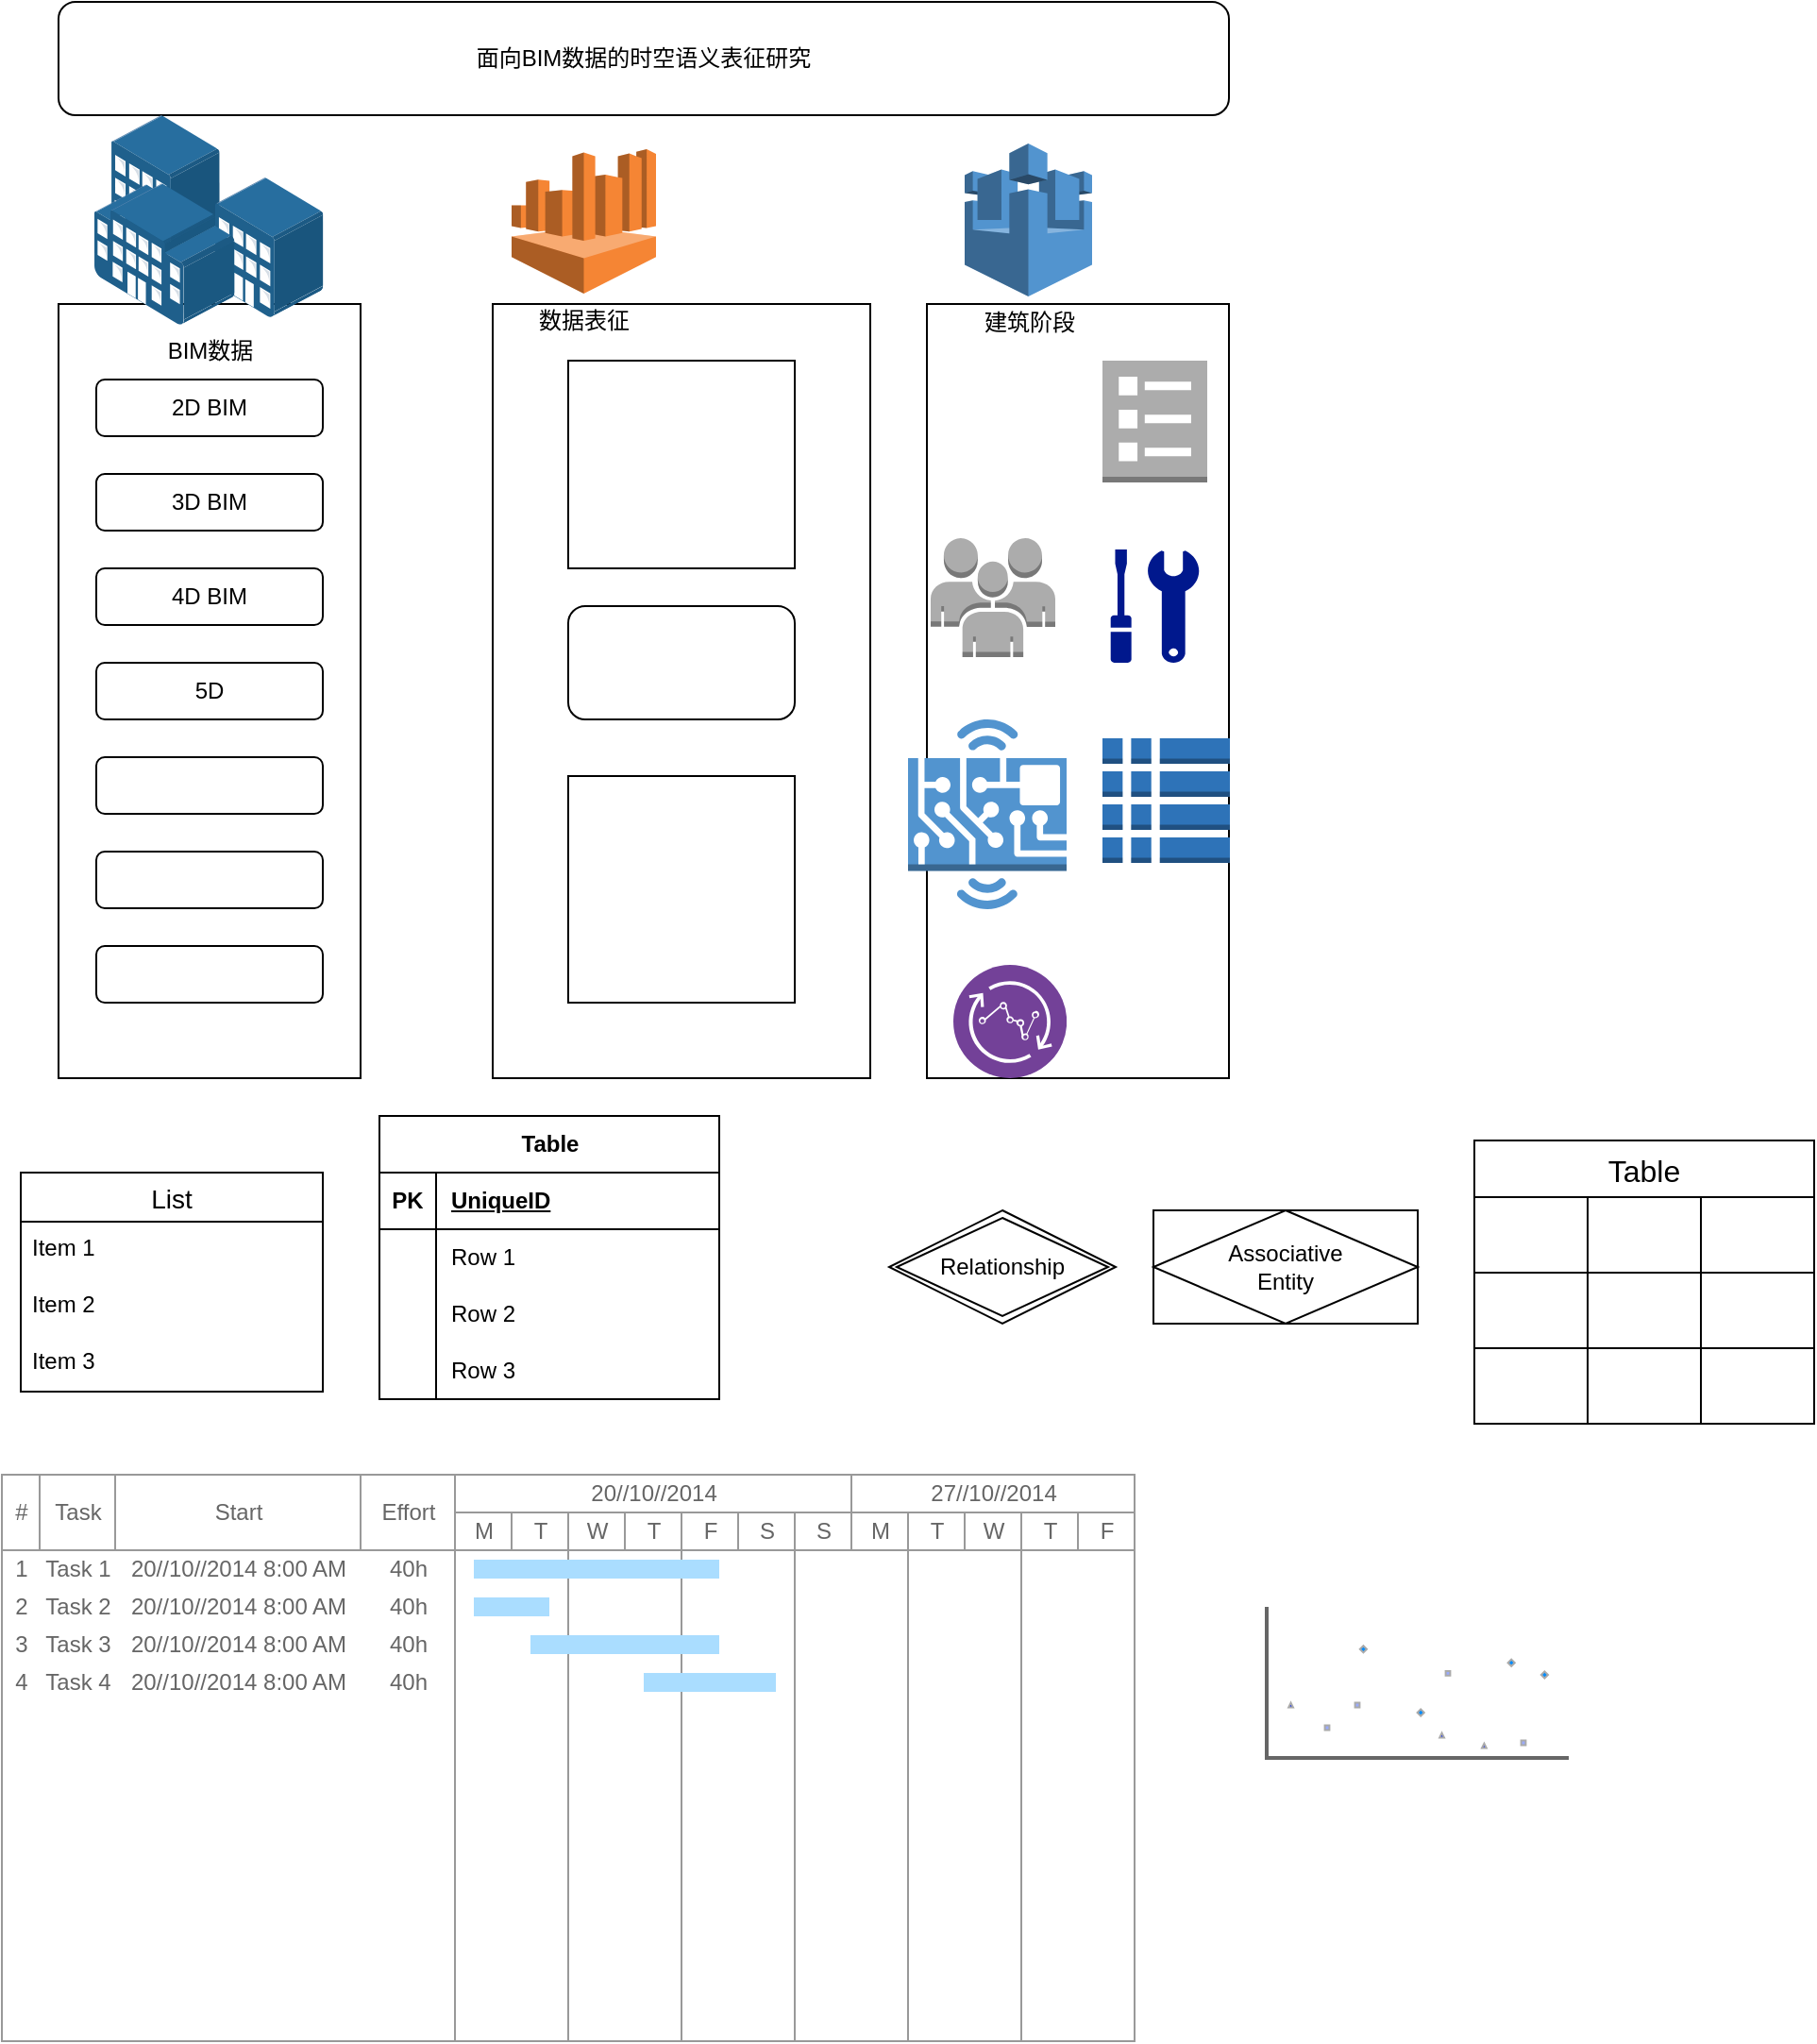 <mxfile version="24.9.2">
  <diagram name="第 1 页" id="ZfpuJcAWG4KoZAY-R3oi">
    <mxGraphModel dx="954" dy="546" grid="1" gridSize="10" guides="1" tooltips="1" connect="1" arrows="1" fold="1" page="1" pageScale="1" pageWidth="827" pageHeight="1169" math="0" shadow="0">
      <root>
        <mxCell id="0" />
        <mxCell id="1" parent="0" />
        <mxCell id="s33GEvEaxMYmXVZrxAXG-1" value="" style="rounded=0;whiteSpace=wrap;html=1;" parent="1" vertex="1">
          <mxGeometry x="100" y="220" width="160" height="410" as="geometry" />
        </mxCell>
        <mxCell id="s33GEvEaxMYmXVZrxAXG-2" value="面向BIM数据的时空语义表征研究" style="rounded=1;whiteSpace=wrap;html=1;" parent="1" vertex="1">
          <mxGeometry x="100" y="60" width="620" height="60" as="geometry" />
        </mxCell>
        <mxCell id="s33GEvEaxMYmXVZrxAXG-3" value="" style="rounded=0;whiteSpace=wrap;html=1;" parent="1" vertex="1">
          <mxGeometry x="330" y="220" width="200" height="410" as="geometry" />
        </mxCell>
        <mxCell id="s33GEvEaxMYmXVZrxAXG-4" value="" style="rounded=0;whiteSpace=wrap;html=1;" parent="1" vertex="1">
          <mxGeometry x="560" y="220" width="160" height="410" as="geometry" />
        </mxCell>
        <mxCell id="s33GEvEaxMYmXVZrxAXG-5" value="2D BIM" style="rounded=1;whiteSpace=wrap;html=1;" parent="1" vertex="1">
          <mxGeometry x="120" y="260" width="120" height="30" as="geometry" />
        </mxCell>
        <mxCell id="s33GEvEaxMYmXVZrxAXG-6" value="3D BIM" style="rounded=1;whiteSpace=wrap;html=1;" parent="1" vertex="1">
          <mxGeometry x="120" y="310" width="120" height="30" as="geometry" />
        </mxCell>
        <mxCell id="s33GEvEaxMYmXVZrxAXG-7" value="4D BIM" style="rounded=1;whiteSpace=wrap;html=1;" parent="1" vertex="1">
          <mxGeometry x="120" y="360" width="120" height="30" as="geometry" />
        </mxCell>
        <mxCell id="s33GEvEaxMYmXVZrxAXG-8" value="5D" style="rounded=1;whiteSpace=wrap;html=1;" parent="1" vertex="1">
          <mxGeometry x="120" y="410" width="120" height="30" as="geometry" />
        </mxCell>
        <mxCell id="s33GEvEaxMYmXVZrxAXG-9" value="" style="rounded=1;whiteSpace=wrap;html=1;" parent="1" vertex="1">
          <mxGeometry x="120" y="460" width="120" height="30" as="geometry" />
        </mxCell>
        <mxCell id="s33GEvEaxMYmXVZrxAXG-10" value="" style="rounded=1;whiteSpace=wrap;html=1;" parent="1" vertex="1">
          <mxGeometry x="120" y="510" width="120" height="30" as="geometry" />
        </mxCell>
        <mxCell id="s33GEvEaxMYmXVZrxAXG-11" value="" style="rounded=1;whiteSpace=wrap;html=1;" parent="1" vertex="1">
          <mxGeometry x="120" y="560" width="120" height="30" as="geometry" />
        </mxCell>
        <mxCell id="s33GEvEaxMYmXVZrxAXG-12" value="" style="rounded=0;whiteSpace=wrap;html=1;" parent="1" vertex="1">
          <mxGeometry x="370" y="250" width="120" height="110" as="geometry" />
        </mxCell>
        <mxCell id="s33GEvEaxMYmXVZrxAXG-13" value="" style="rounded=0;whiteSpace=wrap;html=1;" parent="1" vertex="1">
          <mxGeometry x="370" y="470" width="120" height="120" as="geometry" />
        </mxCell>
        <mxCell id="s33GEvEaxMYmXVZrxAXG-14" value="" style="rounded=1;whiteSpace=wrap;html=1;" parent="1" vertex="1">
          <mxGeometry x="370" y="380" width="120" height="60" as="geometry" />
        </mxCell>
        <mxCell id="s33GEvEaxMYmXVZrxAXG-15" value="Associative&#xa;Entity" style="shape=associativeEntity;whiteSpace=wrap;html=1;align=center;" parent="1" vertex="1">
          <mxGeometry x="680" y="700" width="140" height="60" as="geometry" />
        </mxCell>
        <mxCell id="s33GEvEaxMYmXVZrxAXG-16" value="Relationship" style="shape=rhombus;double=1;perimeter=rhombusPerimeter;whiteSpace=wrap;html=1;align=center;" parent="1" vertex="1">
          <mxGeometry x="540" y="700" width="120" height="60" as="geometry" />
        </mxCell>
        <mxCell id="s33GEvEaxMYmXVZrxAXG-17" value="Table" style="shape=table;startSize=30;container=1;collapsible=1;childLayout=tableLayout;fixedRows=1;rowLines=0;fontStyle=1;align=center;resizeLast=1;html=1;" parent="1" vertex="1">
          <mxGeometry x="270" y="650" width="180" height="150" as="geometry" />
        </mxCell>
        <mxCell id="s33GEvEaxMYmXVZrxAXG-18" value="" style="shape=tableRow;horizontal=0;startSize=0;swimlaneHead=0;swimlaneBody=0;fillColor=none;collapsible=0;dropTarget=0;points=[[0,0.5],[1,0.5]];portConstraint=eastwest;top=0;left=0;right=0;bottom=1;" parent="s33GEvEaxMYmXVZrxAXG-17" vertex="1">
          <mxGeometry y="30" width="180" height="30" as="geometry" />
        </mxCell>
        <mxCell id="s33GEvEaxMYmXVZrxAXG-19" value="PK" style="shape=partialRectangle;connectable=0;fillColor=none;top=0;left=0;bottom=0;right=0;fontStyle=1;overflow=hidden;whiteSpace=wrap;html=1;" parent="s33GEvEaxMYmXVZrxAXG-18" vertex="1">
          <mxGeometry width="30" height="30" as="geometry">
            <mxRectangle width="30" height="30" as="alternateBounds" />
          </mxGeometry>
        </mxCell>
        <mxCell id="s33GEvEaxMYmXVZrxAXG-20" value="UniqueID" style="shape=partialRectangle;connectable=0;fillColor=none;top=0;left=0;bottom=0;right=0;align=left;spacingLeft=6;fontStyle=5;overflow=hidden;whiteSpace=wrap;html=1;" parent="s33GEvEaxMYmXVZrxAXG-18" vertex="1">
          <mxGeometry x="30" width="150" height="30" as="geometry">
            <mxRectangle width="150" height="30" as="alternateBounds" />
          </mxGeometry>
        </mxCell>
        <mxCell id="s33GEvEaxMYmXVZrxAXG-21" value="" style="shape=tableRow;horizontal=0;startSize=0;swimlaneHead=0;swimlaneBody=0;fillColor=none;collapsible=0;dropTarget=0;points=[[0,0.5],[1,0.5]];portConstraint=eastwest;top=0;left=0;right=0;bottom=0;" parent="s33GEvEaxMYmXVZrxAXG-17" vertex="1">
          <mxGeometry y="60" width="180" height="30" as="geometry" />
        </mxCell>
        <mxCell id="s33GEvEaxMYmXVZrxAXG-22" value="" style="shape=partialRectangle;connectable=0;fillColor=none;top=0;left=0;bottom=0;right=0;editable=1;overflow=hidden;whiteSpace=wrap;html=1;" parent="s33GEvEaxMYmXVZrxAXG-21" vertex="1">
          <mxGeometry width="30" height="30" as="geometry">
            <mxRectangle width="30" height="30" as="alternateBounds" />
          </mxGeometry>
        </mxCell>
        <mxCell id="s33GEvEaxMYmXVZrxAXG-23" value="Row 1" style="shape=partialRectangle;connectable=0;fillColor=none;top=0;left=0;bottom=0;right=0;align=left;spacingLeft=6;overflow=hidden;whiteSpace=wrap;html=1;" parent="s33GEvEaxMYmXVZrxAXG-21" vertex="1">
          <mxGeometry x="30" width="150" height="30" as="geometry">
            <mxRectangle width="150" height="30" as="alternateBounds" />
          </mxGeometry>
        </mxCell>
        <mxCell id="s33GEvEaxMYmXVZrxAXG-24" value="" style="shape=tableRow;horizontal=0;startSize=0;swimlaneHead=0;swimlaneBody=0;fillColor=none;collapsible=0;dropTarget=0;points=[[0,0.5],[1,0.5]];portConstraint=eastwest;top=0;left=0;right=0;bottom=0;" parent="s33GEvEaxMYmXVZrxAXG-17" vertex="1">
          <mxGeometry y="90" width="180" height="30" as="geometry" />
        </mxCell>
        <mxCell id="s33GEvEaxMYmXVZrxAXG-25" value="" style="shape=partialRectangle;connectable=0;fillColor=none;top=0;left=0;bottom=0;right=0;editable=1;overflow=hidden;whiteSpace=wrap;html=1;" parent="s33GEvEaxMYmXVZrxAXG-24" vertex="1">
          <mxGeometry width="30" height="30" as="geometry">
            <mxRectangle width="30" height="30" as="alternateBounds" />
          </mxGeometry>
        </mxCell>
        <mxCell id="s33GEvEaxMYmXVZrxAXG-26" value="Row 2" style="shape=partialRectangle;connectable=0;fillColor=none;top=0;left=0;bottom=0;right=0;align=left;spacingLeft=6;overflow=hidden;whiteSpace=wrap;html=1;" parent="s33GEvEaxMYmXVZrxAXG-24" vertex="1">
          <mxGeometry x="30" width="150" height="30" as="geometry">
            <mxRectangle width="150" height="30" as="alternateBounds" />
          </mxGeometry>
        </mxCell>
        <mxCell id="s33GEvEaxMYmXVZrxAXG-27" value="" style="shape=tableRow;horizontal=0;startSize=0;swimlaneHead=0;swimlaneBody=0;fillColor=none;collapsible=0;dropTarget=0;points=[[0,0.5],[1,0.5]];portConstraint=eastwest;top=0;left=0;right=0;bottom=0;" parent="s33GEvEaxMYmXVZrxAXG-17" vertex="1">
          <mxGeometry y="120" width="180" height="30" as="geometry" />
        </mxCell>
        <mxCell id="s33GEvEaxMYmXVZrxAXG-28" value="" style="shape=partialRectangle;connectable=0;fillColor=none;top=0;left=0;bottom=0;right=0;editable=1;overflow=hidden;whiteSpace=wrap;html=1;" parent="s33GEvEaxMYmXVZrxAXG-27" vertex="1">
          <mxGeometry width="30" height="30" as="geometry">
            <mxRectangle width="30" height="30" as="alternateBounds" />
          </mxGeometry>
        </mxCell>
        <mxCell id="s33GEvEaxMYmXVZrxAXG-29" value="Row 3" style="shape=partialRectangle;connectable=0;fillColor=none;top=0;left=0;bottom=0;right=0;align=left;spacingLeft=6;overflow=hidden;whiteSpace=wrap;html=1;" parent="s33GEvEaxMYmXVZrxAXG-27" vertex="1">
          <mxGeometry x="30" width="150" height="30" as="geometry">
            <mxRectangle width="150" height="30" as="alternateBounds" />
          </mxGeometry>
        </mxCell>
        <mxCell id="s33GEvEaxMYmXVZrxAXG-30" value="List" style="swimlane;fontStyle=0;childLayout=stackLayout;horizontal=1;startSize=26;horizontalStack=0;resizeParent=1;resizeParentMax=0;resizeLast=0;collapsible=1;marginBottom=0;align=center;fontSize=14;" parent="1" vertex="1">
          <mxGeometry x="80" y="680" width="160" height="116" as="geometry" />
        </mxCell>
        <mxCell id="s33GEvEaxMYmXVZrxAXG-31" value="Item 1" style="text;strokeColor=none;fillColor=none;spacingLeft=4;spacingRight=4;overflow=hidden;rotatable=0;points=[[0,0.5],[1,0.5]];portConstraint=eastwest;fontSize=12;whiteSpace=wrap;html=1;" parent="s33GEvEaxMYmXVZrxAXG-30" vertex="1">
          <mxGeometry y="26" width="160" height="30" as="geometry" />
        </mxCell>
        <mxCell id="s33GEvEaxMYmXVZrxAXG-32" value="Item 2" style="text;strokeColor=none;fillColor=none;spacingLeft=4;spacingRight=4;overflow=hidden;rotatable=0;points=[[0,0.5],[1,0.5]];portConstraint=eastwest;fontSize=12;whiteSpace=wrap;html=1;" parent="s33GEvEaxMYmXVZrxAXG-30" vertex="1">
          <mxGeometry y="56" width="160" height="30" as="geometry" />
        </mxCell>
        <mxCell id="s33GEvEaxMYmXVZrxAXG-33" value="Item 3" style="text;strokeColor=none;fillColor=none;spacingLeft=4;spacingRight=4;overflow=hidden;rotatable=0;points=[[0,0.5],[1,0.5]];portConstraint=eastwest;fontSize=12;whiteSpace=wrap;html=1;" parent="s33GEvEaxMYmXVZrxAXG-30" vertex="1">
          <mxGeometry y="86" width="160" height="30" as="geometry" />
        </mxCell>
        <mxCell id="s33GEvEaxMYmXVZrxAXG-34" value="" style="verticalLabelPosition=bottom;shadow=0;dashed=0;align=center;html=1;verticalAlign=top;strokeWidth=1;shape=mxgraph.mockup.graphics.plotChart;strokeColor=none;strokeColor2=#aaaaaa;strokeColor3=#666666;fillColor2=#99aaff,#0022ff,#008cff;" parent="1" vertex="1">
          <mxGeometry x="740" y="910" width="160" height="80" as="geometry" />
        </mxCell>
        <mxCell id="s33GEvEaxMYmXVZrxAXG-35" value="" style="strokeWidth=1;shadow=0;dashed=0;align=center;html=1;shape=mxgraph.mockup.graphics.rrect;rSize=0;strokeColor=#999999;" parent="1" vertex="1">
          <mxGeometry x="70" y="840" width="600" height="300" as="geometry" />
        </mxCell>
        <mxCell id="s33GEvEaxMYmXVZrxAXG-36" value="#" style="strokeColor=inherit;fillColor=inherit;gradientColor=inherit;strokeWidth=1;shadow=0;dashed=0;align=center;html=1;shape=mxgraph.mockup.graphics.rrect;rSize=0;fontColor=#666666;" parent="s33GEvEaxMYmXVZrxAXG-35" vertex="1">
          <mxGeometry width="20" height="40" as="geometry" />
        </mxCell>
        <mxCell id="s33GEvEaxMYmXVZrxAXG-37" value="Task" style="strokeColor=inherit;fillColor=inherit;gradientColor=inherit;strokeWidth=1;shadow=0;dashed=0;align=center;html=1;shape=mxgraph.mockup.graphics.rrect;rSize=0;fontColor=#666666;" parent="s33GEvEaxMYmXVZrxAXG-35" vertex="1">
          <mxGeometry x="20" width="40" height="40" as="geometry" />
        </mxCell>
        <mxCell id="s33GEvEaxMYmXVZrxAXG-38" value="Start" style="strokeColor=inherit;fillColor=inherit;gradientColor=inherit;strokeWidth=1;shadow=0;dashed=0;align=center;html=1;shape=mxgraph.mockup.graphics.rrect;rSize=0;fontColor=#666666;" parent="s33GEvEaxMYmXVZrxAXG-35" vertex="1">
          <mxGeometry x="60" width="130" height="40" as="geometry" />
        </mxCell>
        <mxCell id="s33GEvEaxMYmXVZrxAXG-39" value="Effort" style="strokeColor=inherit;fillColor=inherit;gradientColor=inherit;strokeWidth=1;shadow=0;dashed=0;align=center;html=1;shape=mxgraph.mockup.graphics.rrect;rSize=0;fontColor=#666666;" parent="s33GEvEaxMYmXVZrxAXG-35" vertex="1">
          <mxGeometry x="190" width="50" height="40" as="geometry" />
        </mxCell>
        <mxCell id="s33GEvEaxMYmXVZrxAXG-40" value="20//10//2014" style="strokeColor=inherit;fillColor=inherit;gradientColor=inherit;strokeWidth=1;shadow=0;dashed=0;align=center;html=1;shape=mxgraph.mockup.graphics.rrect;rSize=0;fontColor=#666666;" parent="s33GEvEaxMYmXVZrxAXG-35" vertex="1">
          <mxGeometry x="240" width="210" height="20" as="geometry" />
        </mxCell>
        <mxCell id="s33GEvEaxMYmXVZrxAXG-41" value="27//10//2014" style="strokeColor=inherit;fillColor=inherit;gradientColor=inherit;strokeWidth=1;shadow=0;dashed=0;align=center;html=1;shape=mxgraph.mockup.graphics.rrect;rSize=0;fontColor=#666666;" parent="s33GEvEaxMYmXVZrxAXG-35" vertex="1">
          <mxGeometry x="450" width="150" height="20" as="geometry" />
        </mxCell>
        <mxCell id="s33GEvEaxMYmXVZrxAXG-42" value="M" style="strokeColor=inherit;fillColor=inherit;gradientColor=inherit;strokeWidth=1;shadow=0;dashed=0;align=center;html=1;shape=mxgraph.mockup.graphics.rrect;rSize=0;;fontColor=#666666;" parent="s33GEvEaxMYmXVZrxAXG-35" vertex="1">
          <mxGeometry x="240" y="20" width="30" height="20" as="geometry" />
        </mxCell>
        <mxCell id="s33GEvEaxMYmXVZrxAXG-43" value="T" style="strokeColor=inherit;fillColor=inherit;gradientColor=inherit;strokeWidth=1;shadow=0;dashed=0;align=center;html=1;shape=mxgraph.mockup.graphics.rrect;rSize=0;fontColor=#666666;" parent="s33GEvEaxMYmXVZrxAXG-35" vertex="1">
          <mxGeometry x="270" y="20" width="30" height="20" as="geometry" />
        </mxCell>
        <mxCell id="s33GEvEaxMYmXVZrxAXG-44" value="W" style="strokeColor=inherit;fillColor=inherit;gradientColor=inherit;strokeWidth=1;shadow=0;dashed=0;align=center;html=1;shape=mxgraph.mockup.graphics.rrect;rSize=0;fontColor=#666666;" parent="s33GEvEaxMYmXVZrxAXG-35" vertex="1">
          <mxGeometry x="300" y="20" width="30" height="20" as="geometry" />
        </mxCell>
        <mxCell id="s33GEvEaxMYmXVZrxAXG-45" value="T" style="strokeColor=inherit;fillColor=inherit;gradientColor=inherit;strokeWidth=1;shadow=0;dashed=0;align=center;html=1;shape=mxgraph.mockup.graphics.rrect;rSize=0;fontColor=#666666;" parent="s33GEvEaxMYmXVZrxAXG-35" vertex="1">
          <mxGeometry x="330" y="20" width="30" height="20" as="geometry" />
        </mxCell>
        <mxCell id="s33GEvEaxMYmXVZrxAXG-46" value="F" style="strokeColor=inherit;fillColor=inherit;gradientColor=inherit;strokeWidth=1;shadow=0;dashed=0;align=center;html=1;shape=mxgraph.mockup.graphics.rrect;rSize=0;fontColor=#666666;" parent="s33GEvEaxMYmXVZrxAXG-35" vertex="1">
          <mxGeometry x="360" y="20" width="30" height="20" as="geometry" />
        </mxCell>
        <mxCell id="s33GEvEaxMYmXVZrxAXG-47" value="S" style="strokeColor=inherit;fillColor=inherit;gradientColor=inherit;strokeWidth=1;shadow=0;dashed=0;align=center;html=1;shape=mxgraph.mockup.graphics.rrect;rSize=0;fontColor=#666666;" parent="s33GEvEaxMYmXVZrxAXG-35" vertex="1">
          <mxGeometry x="390" y="20" width="30" height="20" as="geometry" />
        </mxCell>
        <mxCell id="s33GEvEaxMYmXVZrxAXG-48" value="S" style="strokeColor=inherit;fillColor=inherit;gradientColor=inherit;strokeWidth=1;shadow=0;dashed=0;align=center;html=1;shape=mxgraph.mockup.graphics.rrect;rSize=0;fontColor=#666666;" parent="s33GEvEaxMYmXVZrxAXG-35" vertex="1">
          <mxGeometry x="420" y="20" width="30" height="20" as="geometry" />
        </mxCell>
        <mxCell id="s33GEvEaxMYmXVZrxAXG-49" value="M" style="strokeColor=inherit;fillColor=inherit;gradientColor=inherit;strokeWidth=1;shadow=0;dashed=0;align=center;html=1;shape=mxgraph.mockup.graphics.rrect;rSize=0;fontColor=#666666;" parent="s33GEvEaxMYmXVZrxAXG-35" vertex="1">
          <mxGeometry x="450" y="20" width="30" height="20" as="geometry" />
        </mxCell>
        <mxCell id="s33GEvEaxMYmXVZrxAXG-50" value="T" style="strokeColor=inherit;fillColor=inherit;gradientColor=inherit;strokeWidth=1;shadow=0;dashed=0;align=center;html=1;shape=mxgraph.mockup.graphics.rrect;rSize=0;fontColor=#666666;" parent="s33GEvEaxMYmXVZrxAXG-35" vertex="1">
          <mxGeometry x="480" y="20" width="30" height="20" as="geometry" />
        </mxCell>
        <mxCell id="s33GEvEaxMYmXVZrxAXG-51" value="W" style="strokeColor=inherit;fillColor=inherit;gradientColor=inherit;strokeWidth=1;shadow=0;dashed=0;align=center;html=1;shape=mxgraph.mockup.graphics.rrect;rSize=0;fontColor=#666666;" parent="s33GEvEaxMYmXVZrxAXG-35" vertex="1">
          <mxGeometry x="510" y="20" width="30" height="20" as="geometry" />
        </mxCell>
        <mxCell id="s33GEvEaxMYmXVZrxAXG-52" value="T" style="strokeColor=inherit;fillColor=inherit;gradientColor=inherit;strokeWidth=1;shadow=0;dashed=0;align=center;html=1;shape=mxgraph.mockup.graphics.rrect;rSize=0;fontColor=#666666;" parent="s33GEvEaxMYmXVZrxAXG-35" vertex="1">
          <mxGeometry x="540" y="20" width="30" height="20" as="geometry" />
        </mxCell>
        <mxCell id="s33GEvEaxMYmXVZrxAXG-53" value="F" style="strokeColor=inherit;fillColor=inherit;gradientColor=inherit;strokeWidth=1;shadow=0;dashed=0;align=center;html=1;shape=mxgraph.mockup.graphics.rrect;rSize=0;fontColor=#666666;" parent="s33GEvEaxMYmXVZrxAXG-35" vertex="1">
          <mxGeometry x="570" y="20" width="30" height="20" as="geometry" />
        </mxCell>
        <mxCell id="s33GEvEaxMYmXVZrxAXG-54" value="" style="strokeColor=inherit;fillColor=inherit;gradientColor=inherit;strokeWidth=1;shadow=0;dashed=0;align=center;html=1;shape=mxgraph.mockup.graphics.rrect;rSize=0;fontColor=#666666;" parent="s33GEvEaxMYmXVZrxAXG-35" vertex="1">
          <mxGeometry y="40" width="240" height="260" as="geometry" />
        </mxCell>
        <mxCell id="s33GEvEaxMYmXVZrxAXG-55" value="" style="strokeColor=inherit;fillColor=inherit;gradientColor=inherit;strokeWidth=1;shadow=0;dashed=0;align=center;html=1;shape=mxgraph.mockup.graphics.rrect;rSize=0;fontColor=#666666;" parent="s33GEvEaxMYmXVZrxAXG-35" vertex="1">
          <mxGeometry x="240" y="40" width="60" height="260" as="geometry" />
        </mxCell>
        <mxCell id="s33GEvEaxMYmXVZrxAXG-56" value="" style="strokeColor=inherit;fillColor=inherit;gradientColor=inherit;strokeWidth=1;shadow=0;dashed=0;align=center;html=1;shape=mxgraph.mockup.graphics.rrect;rSize=0;fontColor=#666666;" parent="s33GEvEaxMYmXVZrxAXG-35" vertex="1">
          <mxGeometry x="300" y="40" width="60" height="260" as="geometry" />
        </mxCell>
        <mxCell id="s33GEvEaxMYmXVZrxAXG-57" value="" style="strokeColor=inherit;fillColor=inherit;gradientColor=inherit;strokeWidth=1;shadow=0;dashed=0;align=center;html=1;shape=mxgraph.mockup.graphics.rrect;rSize=0;fontColor=#666666;" parent="s33GEvEaxMYmXVZrxAXG-35" vertex="1">
          <mxGeometry x="360" y="40" width="60" height="260" as="geometry" />
        </mxCell>
        <mxCell id="s33GEvEaxMYmXVZrxAXG-58" value="" style="strokeColor=inherit;fillColor=inherit;gradientColor=inherit;strokeWidth=1;shadow=0;dashed=0;align=center;html=1;shape=mxgraph.mockup.graphics.rrect;rSize=0;fontColor=#666666;" parent="s33GEvEaxMYmXVZrxAXG-35" vertex="1">
          <mxGeometry x="420" y="40" width="60" height="260" as="geometry" />
        </mxCell>
        <mxCell id="s33GEvEaxMYmXVZrxAXG-59" value="" style="strokeColor=inherit;fillColor=inherit;gradientColor=inherit;strokeWidth=1;shadow=0;dashed=0;align=center;html=1;shape=mxgraph.mockup.graphics.rrect;rSize=0;fontColor=#666666;" parent="s33GEvEaxMYmXVZrxAXG-35" vertex="1">
          <mxGeometry x="480" y="40" width="60" height="260" as="geometry" />
        </mxCell>
        <mxCell id="s33GEvEaxMYmXVZrxAXG-60" value="" style="strokeColor=inherit;fillColor=inherit;gradientColor=inherit;strokeWidth=1;shadow=0;dashed=0;align=center;html=1;shape=mxgraph.mockup.graphics.rrect;rSize=0;fontColor=#666666;" parent="s33GEvEaxMYmXVZrxAXG-35" vertex="1">
          <mxGeometry x="540" y="40" width="60" height="260" as="geometry" />
        </mxCell>
        <mxCell id="s33GEvEaxMYmXVZrxAXG-61" value="1" style="strokeWidth=1;shadow=0;dashed=0;align=center;html=1;shape=mxgraph.mockup.graphics.anchor;fontColor=#666666;" parent="s33GEvEaxMYmXVZrxAXG-35" vertex="1">
          <mxGeometry y="40" width="20" height="20" as="geometry" />
        </mxCell>
        <mxCell id="s33GEvEaxMYmXVZrxAXG-62" value="Task 1" style="strokeWidth=1;shadow=0;dashed=0;align=center;html=1;shape=mxgraph.mockup.graphics.anchor;fontColor=#666666;" parent="s33GEvEaxMYmXVZrxAXG-35" vertex="1">
          <mxGeometry x="20" y="40" width="40" height="20" as="geometry" />
        </mxCell>
        <mxCell id="s33GEvEaxMYmXVZrxAXG-63" value="20//10//2014 8:00 AM" style="strokeWidth=1;shadow=0;dashed=0;align=center;html=1;shape=mxgraph.mockup.graphics.anchor;fontColor=#666666;" parent="s33GEvEaxMYmXVZrxAXG-35" vertex="1">
          <mxGeometry x="60" y="40" width="130" height="20" as="geometry" />
        </mxCell>
        <mxCell id="s33GEvEaxMYmXVZrxAXG-64" value="40h" style="strokeWidth=1;shadow=0;dashed=0;align=center;html=1;shape=mxgraph.mockup.graphics.anchor;fontColor=#666666;" parent="s33GEvEaxMYmXVZrxAXG-35" vertex="1">
          <mxGeometry x="190" y="40" width="50" height="20" as="geometry" />
        </mxCell>
        <mxCell id="s33GEvEaxMYmXVZrxAXG-65" value="2" style="strokeWidth=1;shadow=0;dashed=0;align=center;html=1;shape=mxgraph.mockup.graphics.anchor;fontColor=#666666;" parent="s33GEvEaxMYmXVZrxAXG-35" vertex="1">
          <mxGeometry y="60" width="20" height="20" as="geometry" />
        </mxCell>
        <mxCell id="s33GEvEaxMYmXVZrxAXG-66" value="Task 2" style="strokeWidth=1;shadow=0;dashed=0;align=center;html=1;shape=mxgraph.mockup.graphics.anchor;fontColor=#666666;" parent="s33GEvEaxMYmXVZrxAXG-35" vertex="1">
          <mxGeometry x="20" y="60" width="40" height="20" as="geometry" />
        </mxCell>
        <mxCell id="s33GEvEaxMYmXVZrxAXG-67" value="20//10//2014 8:00 AM" style="strokeWidth=1;shadow=0;dashed=0;align=center;html=1;shape=mxgraph.mockup.graphics.anchor;fontColor=#666666;" parent="s33GEvEaxMYmXVZrxAXG-35" vertex="1">
          <mxGeometry x="60" y="60" width="130" height="20" as="geometry" />
        </mxCell>
        <mxCell id="s33GEvEaxMYmXVZrxAXG-68" value="40h" style="strokeWidth=1;shadow=0;dashed=0;align=center;html=1;shape=mxgraph.mockup.graphics.anchor;fontColor=#666666;" parent="s33GEvEaxMYmXVZrxAXG-35" vertex="1">
          <mxGeometry x="190" y="60" width="50" height="20" as="geometry" />
        </mxCell>
        <mxCell id="s33GEvEaxMYmXVZrxAXG-69" value="3" style="strokeWidth=1;shadow=0;dashed=0;align=center;html=1;shape=mxgraph.mockup.graphics.anchor;fontColor=#666666;" parent="s33GEvEaxMYmXVZrxAXG-35" vertex="1">
          <mxGeometry y="80" width="20" height="20" as="geometry" />
        </mxCell>
        <mxCell id="s33GEvEaxMYmXVZrxAXG-70" value="Task 3" style="strokeWidth=1;shadow=0;dashed=0;align=center;html=1;shape=mxgraph.mockup.graphics.anchor;fontColor=#666666;" parent="s33GEvEaxMYmXVZrxAXG-35" vertex="1">
          <mxGeometry x="20" y="80" width="40" height="20" as="geometry" />
        </mxCell>
        <mxCell id="s33GEvEaxMYmXVZrxAXG-71" value="20//10//2014 8:00 AM" style="strokeWidth=1;shadow=0;dashed=0;align=center;html=1;shape=mxgraph.mockup.graphics.anchor;fontColor=#666666;" parent="s33GEvEaxMYmXVZrxAXG-35" vertex="1">
          <mxGeometry x="60" y="80" width="130" height="20" as="geometry" />
        </mxCell>
        <mxCell id="s33GEvEaxMYmXVZrxAXG-72" value="40h" style="strokeWidth=1;shadow=0;dashed=0;align=center;html=1;shape=mxgraph.mockup.graphics.anchor;fontColor=#666666;" parent="s33GEvEaxMYmXVZrxAXG-35" vertex="1">
          <mxGeometry x="190" y="80" width="50" height="20" as="geometry" />
        </mxCell>
        <mxCell id="s33GEvEaxMYmXVZrxAXG-73" value="4" style="strokeWidth=1;shadow=0;dashed=0;align=center;html=1;shape=mxgraph.mockup.graphics.anchor;fontColor=#666666;" parent="s33GEvEaxMYmXVZrxAXG-35" vertex="1">
          <mxGeometry y="100" width="20" height="20" as="geometry" />
        </mxCell>
        <mxCell id="s33GEvEaxMYmXVZrxAXG-74" value="Task 4" style="strokeWidth=1;shadow=0;dashed=0;align=center;html=1;shape=mxgraph.mockup.graphics.anchor;fontColor=#666666;" parent="s33GEvEaxMYmXVZrxAXG-35" vertex="1">
          <mxGeometry x="20" y="100" width="40" height="20" as="geometry" />
        </mxCell>
        <mxCell id="s33GEvEaxMYmXVZrxAXG-75" value="20//10//2014 8:00 AM" style="strokeWidth=1;shadow=0;dashed=0;align=center;html=1;shape=mxgraph.mockup.graphics.anchor;fontColor=#666666;" parent="s33GEvEaxMYmXVZrxAXG-35" vertex="1">
          <mxGeometry x="60" y="100" width="130" height="20" as="geometry" />
        </mxCell>
        <mxCell id="s33GEvEaxMYmXVZrxAXG-76" value="40h" style="strokeWidth=1;shadow=0;dashed=0;align=center;html=1;shape=mxgraph.mockup.graphics.anchor;fontColor=#666666;" parent="s33GEvEaxMYmXVZrxAXG-35" vertex="1">
          <mxGeometry x="190" y="100" width="50" height="20" as="geometry" />
        </mxCell>
        <mxCell id="s33GEvEaxMYmXVZrxAXG-77" value="" style="strokeWidth=1;shadow=0;dashed=0;align=center;html=1;shape=mxgraph.mockup.graphics.rrect;rSize=0;strokeColor=none;fillColor=#aaddff;" parent="s33GEvEaxMYmXVZrxAXG-35" vertex="1">
          <mxGeometry x="250" y="45" width="130" height="10" as="geometry" />
        </mxCell>
        <mxCell id="s33GEvEaxMYmXVZrxAXG-78" value="" style="strokeWidth=1;shadow=0;dashed=0;align=center;html=1;shape=mxgraph.mockup.graphics.rrect;rSize=0;strokeColor=none;fillColor=#aaddff;" parent="s33GEvEaxMYmXVZrxAXG-35" vertex="1">
          <mxGeometry x="250" y="65" width="40" height="10" as="geometry" />
        </mxCell>
        <mxCell id="s33GEvEaxMYmXVZrxAXG-79" value="" style="strokeWidth=1;shadow=0;dashed=0;align=center;html=1;shape=mxgraph.mockup.graphics.rrect;rSize=0;strokeColor=none;fillColor=#aaddff;" parent="s33GEvEaxMYmXVZrxAXG-35" vertex="1">
          <mxGeometry x="280" y="85" width="100" height="10" as="geometry" />
        </mxCell>
        <mxCell id="s33GEvEaxMYmXVZrxAXG-80" value="" style="strokeWidth=1;shadow=0;dashed=0;align=center;html=1;shape=mxgraph.mockup.graphics.rrect;rSize=0;strokeColor=none;fillColor=#aaddff;" parent="s33GEvEaxMYmXVZrxAXG-35" vertex="1">
          <mxGeometry x="340" y="105" width="70" height="10" as="geometry" />
        </mxCell>
        <mxCell id="s33GEvEaxMYmXVZrxAXG-81" value="BIM数据" style="image;points=[];aspect=fixed;html=1;align=center;shadow=0;dashed=0;image=img/lib/allied_telesis/buildings/Building_Cluster.svg;" parent="1" vertex="1">
          <mxGeometry x="119" y="120" width="121.2" height="111" as="geometry" />
        </mxCell>
        <mxCell id="s33GEvEaxMYmXVZrxAXG-82" value="数据表征" style="outlineConnect=0;dashed=0;verticalLabelPosition=bottom;verticalAlign=top;align=center;html=1;shape=mxgraph.aws3.athena;fillColor=#F58534;gradientColor=none;" parent="1" vertex="1">
          <mxGeometry x="340" y="138" width="76.5" height="76.5" as="geometry" />
        </mxCell>
        <mxCell id="s33GEvEaxMYmXVZrxAXG-83" value="建筑阶段" style="outlineConnect=0;dashed=0;verticalLabelPosition=bottom;verticalAlign=top;align=center;html=1;shape=mxgraph.aws3.aws_iot;fillColor=#5294CF;gradientColor=none;" parent="1" vertex="1">
          <mxGeometry x="580" y="135" width="67.5" height="81" as="geometry" />
        </mxCell>
        <mxCell id="s33GEvEaxMYmXVZrxAXG-84" value="" style="outlineConnect=0;dashed=0;verticalLabelPosition=bottom;verticalAlign=top;align=center;html=1;shape=mxgraph.aws3.users;fillColor=#ACACAC;gradientColor=none;" parent="1" vertex="1">
          <mxGeometry x="562" y="344" width="66" height="63" as="geometry" />
        </mxCell>
        <mxCell id="s33GEvEaxMYmXVZrxAXG-85" value="Table" style="shape=table;startSize=30;container=1;collapsible=0;childLayout=tableLayout;strokeColor=default;fontSize=16;" parent="1" vertex="1">
          <mxGeometry x="850" y="663" width="180" height="150" as="geometry" />
        </mxCell>
        <mxCell id="s33GEvEaxMYmXVZrxAXG-86" value="" style="shape=tableRow;horizontal=0;startSize=0;swimlaneHead=0;swimlaneBody=0;strokeColor=inherit;top=0;left=0;bottom=0;right=0;collapsible=0;dropTarget=0;fillColor=none;points=[[0,0.5],[1,0.5]];portConstraint=eastwest;fontSize=16;" parent="s33GEvEaxMYmXVZrxAXG-85" vertex="1">
          <mxGeometry y="30" width="180" height="40" as="geometry" />
        </mxCell>
        <mxCell id="s33GEvEaxMYmXVZrxAXG-87" value="" style="shape=partialRectangle;html=1;whiteSpace=wrap;connectable=0;strokeColor=inherit;overflow=hidden;fillColor=none;top=0;left=0;bottom=0;right=0;pointerEvents=1;fontSize=16;" parent="s33GEvEaxMYmXVZrxAXG-86" vertex="1">
          <mxGeometry width="60" height="40" as="geometry">
            <mxRectangle width="60" height="40" as="alternateBounds" />
          </mxGeometry>
        </mxCell>
        <mxCell id="s33GEvEaxMYmXVZrxAXG-88" value="" style="shape=partialRectangle;html=1;whiteSpace=wrap;connectable=0;strokeColor=inherit;overflow=hidden;fillColor=none;top=0;left=0;bottom=0;right=0;pointerEvents=1;fontSize=16;" parent="s33GEvEaxMYmXVZrxAXG-86" vertex="1">
          <mxGeometry x="60" width="60" height="40" as="geometry">
            <mxRectangle width="60" height="40" as="alternateBounds" />
          </mxGeometry>
        </mxCell>
        <mxCell id="s33GEvEaxMYmXVZrxAXG-89" value="" style="shape=partialRectangle;html=1;whiteSpace=wrap;connectable=0;strokeColor=inherit;overflow=hidden;fillColor=none;top=0;left=0;bottom=0;right=0;pointerEvents=1;fontSize=16;" parent="s33GEvEaxMYmXVZrxAXG-86" vertex="1">
          <mxGeometry x="120" width="60" height="40" as="geometry">
            <mxRectangle width="60" height="40" as="alternateBounds" />
          </mxGeometry>
        </mxCell>
        <mxCell id="s33GEvEaxMYmXVZrxAXG-90" value="" style="shape=tableRow;horizontal=0;startSize=0;swimlaneHead=0;swimlaneBody=0;strokeColor=inherit;top=0;left=0;bottom=0;right=0;collapsible=0;dropTarget=0;fillColor=none;points=[[0,0.5],[1,0.5]];portConstraint=eastwest;fontSize=16;" parent="s33GEvEaxMYmXVZrxAXG-85" vertex="1">
          <mxGeometry y="70" width="180" height="40" as="geometry" />
        </mxCell>
        <mxCell id="s33GEvEaxMYmXVZrxAXG-91" value="" style="shape=partialRectangle;html=1;whiteSpace=wrap;connectable=0;strokeColor=inherit;overflow=hidden;fillColor=none;top=0;left=0;bottom=0;right=0;pointerEvents=1;fontSize=16;" parent="s33GEvEaxMYmXVZrxAXG-90" vertex="1">
          <mxGeometry width="60" height="40" as="geometry">
            <mxRectangle width="60" height="40" as="alternateBounds" />
          </mxGeometry>
        </mxCell>
        <mxCell id="s33GEvEaxMYmXVZrxAXG-92" value="" style="shape=partialRectangle;html=1;whiteSpace=wrap;connectable=0;strokeColor=inherit;overflow=hidden;fillColor=none;top=0;left=0;bottom=0;right=0;pointerEvents=1;fontSize=16;" parent="s33GEvEaxMYmXVZrxAXG-90" vertex="1">
          <mxGeometry x="60" width="60" height="40" as="geometry">
            <mxRectangle width="60" height="40" as="alternateBounds" />
          </mxGeometry>
        </mxCell>
        <mxCell id="s33GEvEaxMYmXVZrxAXG-93" value="" style="shape=partialRectangle;html=1;whiteSpace=wrap;connectable=0;strokeColor=inherit;overflow=hidden;fillColor=none;top=0;left=0;bottom=0;right=0;pointerEvents=1;fontSize=16;" parent="s33GEvEaxMYmXVZrxAXG-90" vertex="1">
          <mxGeometry x="120" width="60" height="40" as="geometry">
            <mxRectangle width="60" height="40" as="alternateBounds" />
          </mxGeometry>
        </mxCell>
        <mxCell id="s33GEvEaxMYmXVZrxAXG-94" value="" style="shape=tableRow;horizontal=0;startSize=0;swimlaneHead=0;swimlaneBody=0;strokeColor=inherit;top=0;left=0;bottom=0;right=0;collapsible=0;dropTarget=0;fillColor=none;points=[[0,0.5],[1,0.5]];portConstraint=eastwest;fontSize=16;" parent="s33GEvEaxMYmXVZrxAXG-85" vertex="1">
          <mxGeometry y="110" width="180" height="40" as="geometry" />
        </mxCell>
        <mxCell id="s33GEvEaxMYmXVZrxAXG-95" value="" style="shape=partialRectangle;html=1;whiteSpace=wrap;connectable=0;strokeColor=inherit;overflow=hidden;fillColor=none;top=0;left=0;bottom=0;right=0;pointerEvents=1;fontSize=16;" parent="s33GEvEaxMYmXVZrxAXG-94" vertex="1">
          <mxGeometry width="60" height="40" as="geometry">
            <mxRectangle width="60" height="40" as="alternateBounds" />
          </mxGeometry>
        </mxCell>
        <mxCell id="s33GEvEaxMYmXVZrxAXG-96" value="" style="shape=partialRectangle;html=1;whiteSpace=wrap;connectable=0;strokeColor=inherit;overflow=hidden;fillColor=none;top=0;left=0;bottom=0;right=0;pointerEvents=1;fontSize=16;" parent="s33GEvEaxMYmXVZrxAXG-94" vertex="1">
          <mxGeometry x="60" width="60" height="40" as="geometry">
            <mxRectangle width="60" height="40" as="alternateBounds" />
          </mxGeometry>
        </mxCell>
        <mxCell id="s33GEvEaxMYmXVZrxAXG-97" value="" style="shape=partialRectangle;html=1;whiteSpace=wrap;connectable=0;strokeColor=inherit;overflow=hidden;fillColor=none;top=0;left=0;bottom=0;right=0;pointerEvents=1;fontSize=16;" parent="s33GEvEaxMYmXVZrxAXG-94" vertex="1">
          <mxGeometry x="120" width="60" height="40" as="geometry">
            <mxRectangle width="60" height="40" as="alternateBounds" />
          </mxGeometry>
        </mxCell>
        <mxCell id="s33GEvEaxMYmXVZrxAXG-98" value="" style="outlineConnect=0;dashed=0;verticalLabelPosition=bottom;verticalAlign=top;align=center;html=1;shape=mxgraph.aws3.global_secondary_index;fillColor=#2E73B8;gradientColor=none;" parent="1" vertex="1">
          <mxGeometry x="653" y="450" width="67.5" height="66" as="geometry" />
        </mxCell>
        <mxCell id="s33GEvEaxMYmXVZrxAXG-100" value="" style="outlineConnect=0;dashed=0;verticalLabelPosition=bottom;verticalAlign=top;align=center;html=1;shape=mxgraph.aws3.hardware_board;fillColor=#5294CF;gradientColor=none;" parent="1" vertex="1">
          <mxGeometry x="550" y="440" width="84" height="100.5" as="geometry" />
        </mxCell>
        <mxCell id="s33GEvEaxMYmXVZrxAXG-101" value="" style="outlineConnect=0;dashed=0;verticalLabelPosition=bottom;verticalAlign=top;align=center;html=1;shape=mxgraph.aws3.requester;fillColor=#ACACAC;gradientColor=none;" parent="1" vertex="1">
          <mxGeometry x="653" y="250" width="55.5" height="64.5" as="geometry" />
        </mxCell>
        <mxCell id="s33GEvEaxMYmXVZrxAXG-102" value="" style="sketch=0;aspect=fixed;pointerEvents=1;shadow=0;dashed=0;html=1;strokeColor=none;labelPosition=center;verticalLabelPosition=bottom;verticalAlign=top;align=center;fillColor=#00188D;shape=mxgraph.mscae.enterprise.maintenance" parent="1" vertex="1">
          <mxGeometry x="657.35" y="350" width="46.8" height="60" as="geometry" />
        </mxCell>
        <mxCell id="s33GEvEaxMYmXVZrxAXG-103" value="" style="image;aspect=fixed;perimeter=ellipsePerimeter;html=1;align=center;shadow=0;dashed=0;fontColor=#4277BB;labelBackgroundColor=default;fontSize=12;spacingTop=3;image=img/lib/ibm/analytics/streaming_computing.svg;" parent="1" vertex="1">
          <mxGeometry x="574" y="570" width="60" height="60" as="geometry" />
        </mxCell>
      </root>
    </mxGraphModel>
  </diagram>
</mxfile>
